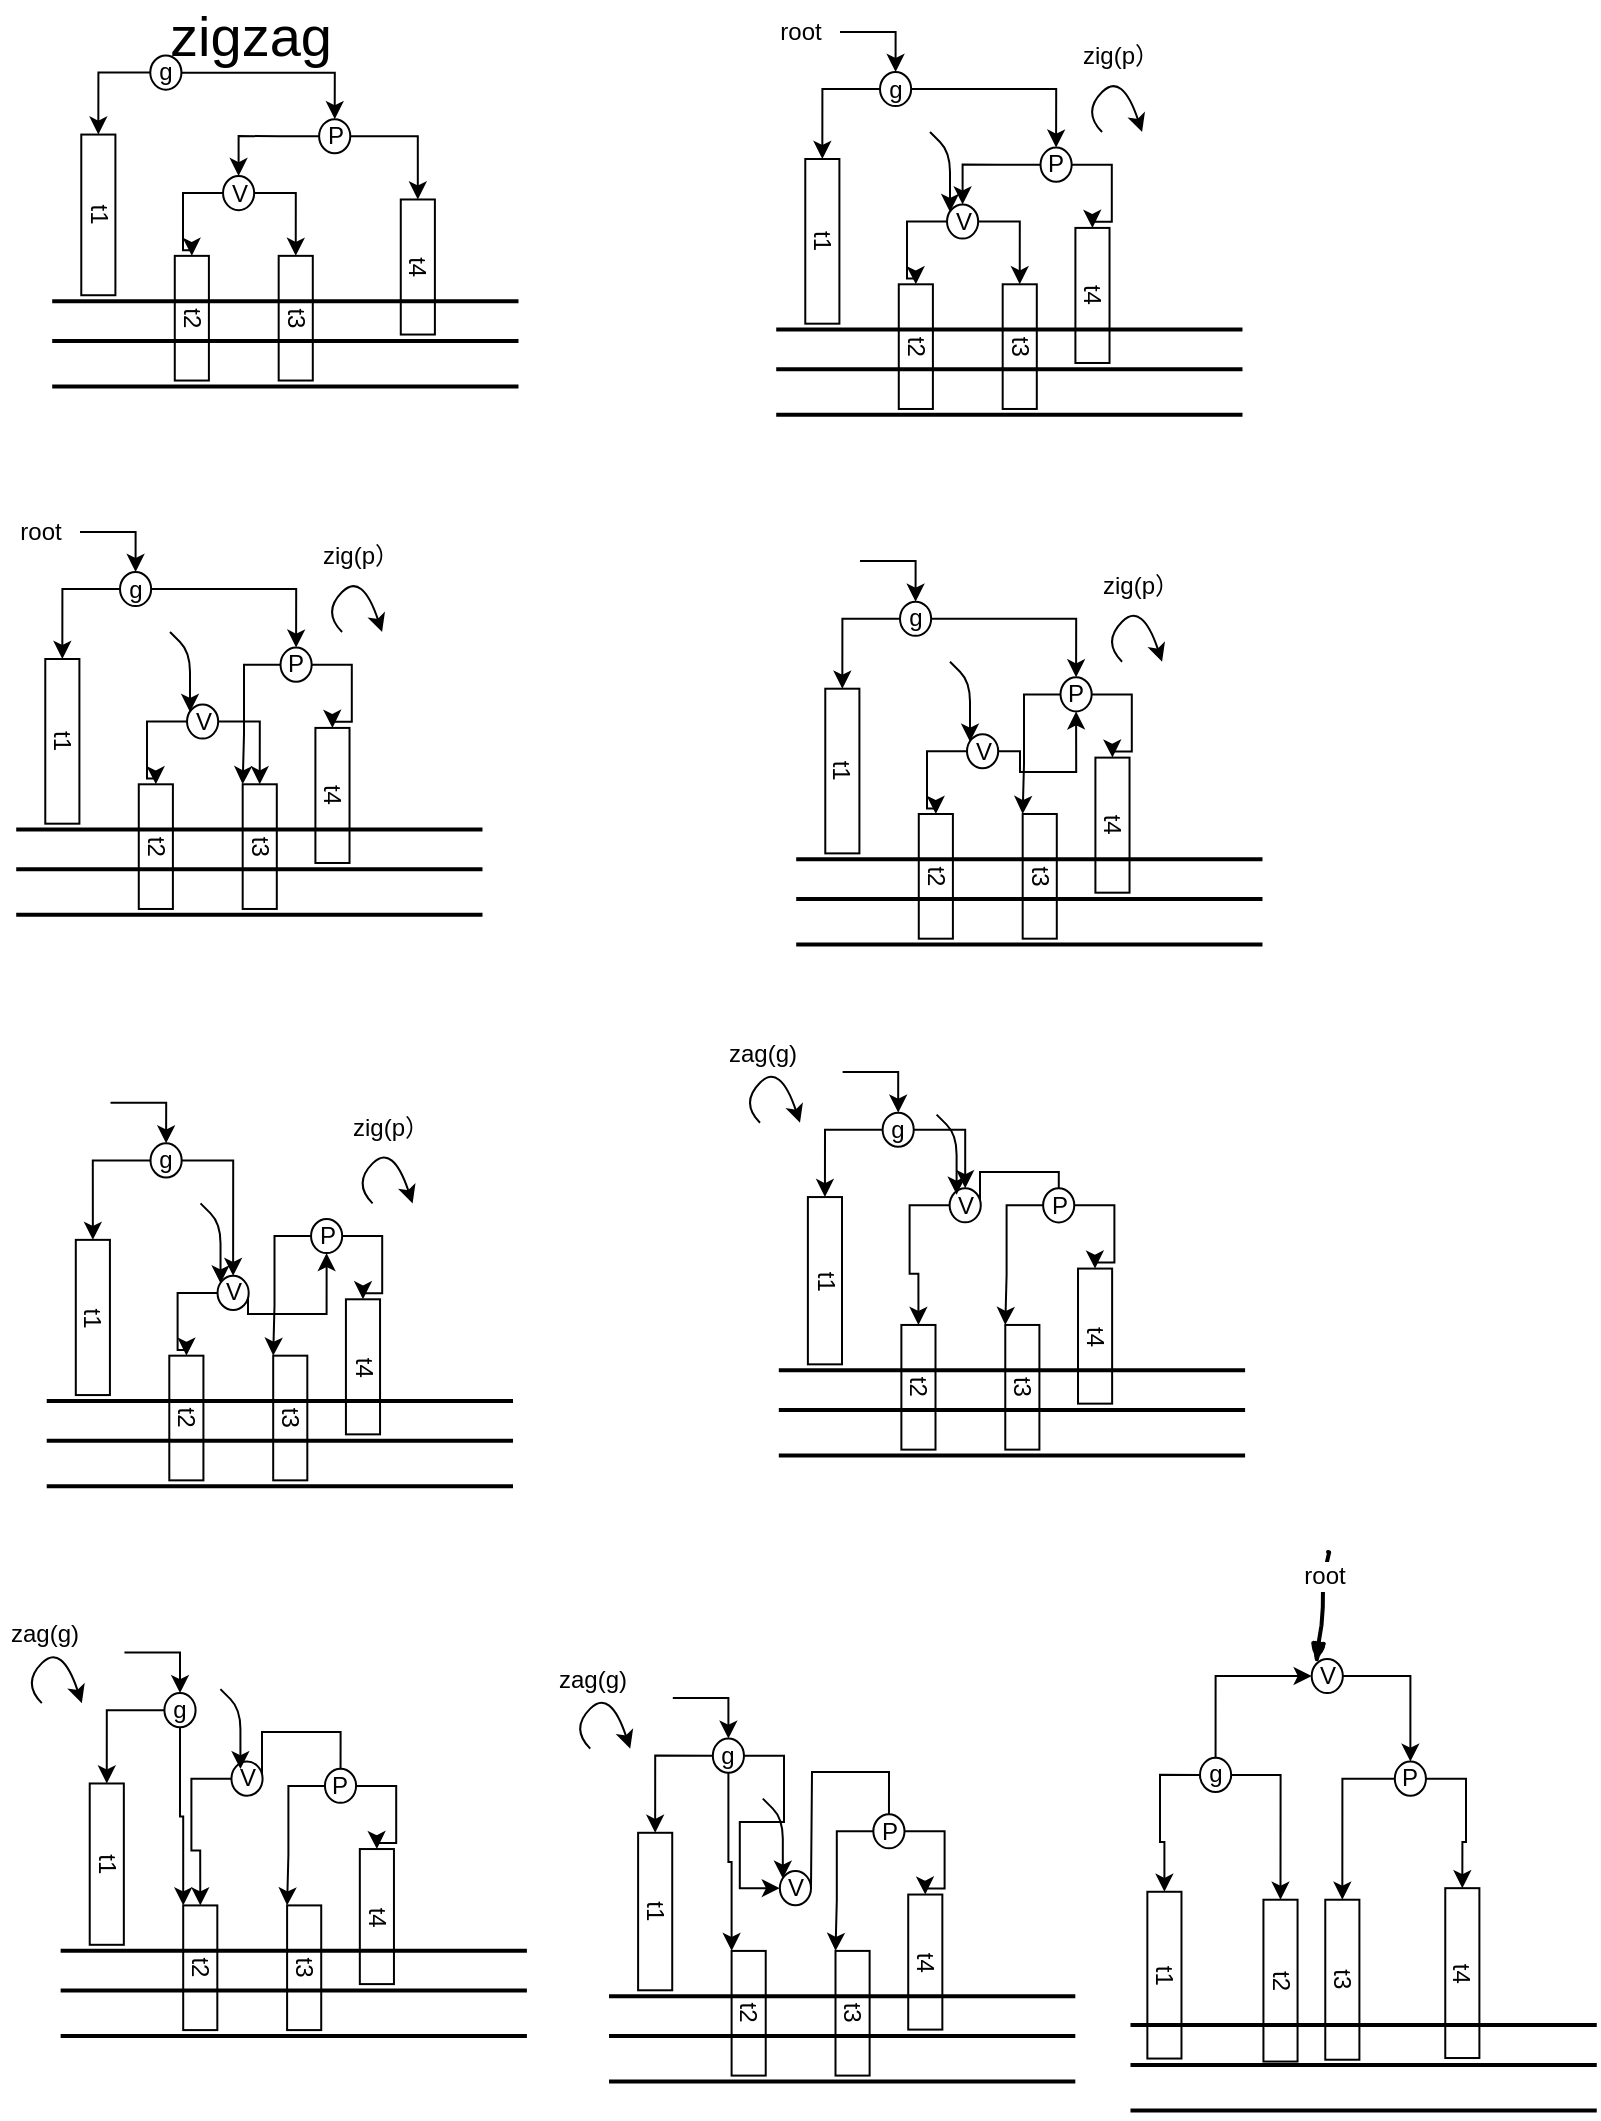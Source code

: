 <mxfile version="12.4.3" type="github" pages="1">
  <diagram id="Gz5zGrPPfyLzlaGfGfF2" name="Page-1">
    <mxGraphModel dx="1232" dy="627" grid="1" gridSize="10" guides="1" tooltips="1" connect="1" arrows="1" fold="1" page="1" pageScale="1" pageWidth="827" pageHeight="1169" math="0" shadow="0">
      <root>
        <mxCell id="0"/>
        <mxCell id="1" parent="0"/>
        <mxCell id="HiVyyephp4bEL64AX44I-20" value="" style="group" vertex="1" connectable="0" parent="1">
          <mxGeometry x="-750" y="23.78" width="200" height="290" as="geometry"/>
        </mxCell>
        <mxCell id="U95zjzr5ysujBftmltsH-1" value="g" style="ellipse;whiteSpace=wrap;html=1;" parent="HiVyyephp4bEL64AX44I-20" vertex="1">
          <mxGeometry x="15.138" y="7.995" width="15.584" height="17.059" as="geometry"/>
        </mxCell>
        <mxCell id="jNA6jABl4a_7EUZg8Hpg-1" value="V" style="ellipse;whiteSpace=wrap;html=1;" parent="HiVyyephp4bEL64AX44I-20" vertex="1">
          <mxGeometry x="51.506" y="68.235" width="15.584" height="17.059" as="geometry"/>
        </mxCell>
        <mxCell id="HiVyyephp4bEL64AX44I-14" style="edgeStyle=orthogonalEdgeStyle;rounded=0;orthogonalLoop=1;jettySize=auto;html=1;entryX=0.5;entryY=0;entryDx=0;entryDy=0;" edge="1" parent="HiVyyephp4bEL64AX44I-20" source="jNA6jABl4a_7EUZg8Hpg-2" target="jNA6jABl4a_7EUZg8Hpg-1">
          <mxGeometry relative="1" as="geometry"/>
        </mxCell>
        <mxCell id="jNA6jABl4a_7EUZg8Hpg-2" value="P" style="ellipse;whiteSpace=wrap;html=1;" parent="HiVyyephp4bEL64AX44I-20" vertex="1">
          <mxGeometry x="99.56" y="39.8" width="15.584" height="17.059" as="geometry"/>
        </mxCell>
        <mxCell id="HiVyyephp4bEL64AX44I-12" style="edgeStyle=orthogonalEdgeStyle;rounded=0;orthogonalLoop=1;jettySize=auto;html=1;entryX=0.5;entryY=0;entryDx=0;entryDy=0;" edge="1" parent="HiVyyephp4bEL64AX44I-20" source="U95zjzr5ysujBftmltsH-1" target="jNA6jABl4a_7EUZg8Hpg-2">
          <mxGeometry relative="1" as="geometry"/>
        </mxCell>
        <mxCell id="HiVyyephp4bEL64AX44I-2" value="t1" style="rounded=0;whiteSpace=wrap;html=1;rotation=90;" vertex="1" parent="HiVyyephp4bEL64AX44I-20">
          <mxGeometry x="-51" y="79.14" width="80.34" height="17.06" as="geometry"/>
        </mxCell>
        <mxCell id="HiVyyephp4bEL64AX44I-11" style="edgeStyle=orthogonalEdgeStyle;rounded=0;orthogonalLoop=1;jettySize=auto;html=1;exitX=0;exitY=0.5;exitDx=0;exitDy=0;entryX=0;entryY=0.5;entryDx=0;entryDy=0;" edge="1" parent="HiVyyephp4bEL64AX44I-20" source="U95zjzr5ysujBftmltsH-1" target="HiVyyephp4bEL64AX44I-2">
          <mxGeometry relative="1" as="geometry"/>
        </mxCell>
        <mxCell id="HiVyyephp4bEL64AX44I-3" value="&lt;span style=&quot;white-space: normal&quot;&gt;t2&lt;/span&gt;" style="rounded=0;whiteSpace=wrap;html=1;rotation=90;" vertex="1" parent="HiVyyephp4bEL64AX44I-20">
          <mxGeometry x="4.753" y="130.784" width="62.338" height="17.059" as="geometry"/>
        </mxCell>
        <mxCell id="HiVyyephp4bEL64AX44I-16" style="edgeStyle=orthogonalEdgeStyle;rounded=0;orthogonalLoop=1;jettySize=auto;html=1;entryX=0;entryY=0.5;entryDx=0;entryDy=0;" edge="1" parent="HiVyyephp4bEL64AX44I-20" source="jNA6jABl4a_7EUZg8Hpg-1" target="HiVyyephp4bEL64AX44I-3">
          <mxGeometry relative="1" as="geometry"/>
        </mxCell>
        <mxCell id="HiVyyephp4bEL64AX44I-4" value="t3" style="rounded=0;whiteSpace=wrap;html=1;rotation=90;" vertex="1" parent="HiVyyephp4bEL64AX44I-20">
          <mxGeometry x="56.701" y="130.784" width="62.338" height="17.059" as="geometry"/>
        </mxCell>
        <mxCell id="HiVyyephp4bEL64AX44I-15" style="edgeStyle=orthogonalEdgeStyle;rounded=0;orthogonalLoop=1;jettySize=auto;html=1;entryX=0;entryY=0.5;entryDx=0;entryDy=0;" edge="1" parent="HiVyyephp4bEL64AX44I-20" source="jNA6jABl4a_7EUZg8Hpg-1" target="HiVyyephp4bEL64AX44I-4">
          <mxGeometry relative="1" as="geometry"/>
        </mxCell>
        <mxCell id="HiVyyephp4bEL64AX44I-5" value="t4" style="rounded=0;whiteSpace=wrap;html=1;rotation=90;" vertex="1" parent="HiVyyephp4bEL64AX44I-20">
          <mxGeometry x="115.148" y="105.196" width="67.532" height="17.059" as="geometry"/>
        </mxCell>
        <mxCell id="HiVyyephp4bEL64AX44I-13" style="edgeStyle=orthogonalEdgeStyle;rounded=0;orthogonalLoop=1;jettySize=auto;html=1;entryX=0;entryY=0.5;entryDx=0;entryDy=0;" edge="1" parent="HiVyyephp4bEL64AX44I-20" source="jNA6jABl4a_7EUZg8Hpg-2" target="HiVyyephp4bEL64AX44I-5">
          <mxGeometry relative="1" as="geometry"/>
        </mxCell>
        <mxCell id="HiVyyephp4bEL64AX44I-8" value="" style="line;strokeWidth=2;direction=south;html=1;rotation=90;" vertex="1" parent="HiVyyephp4bEL64AX44I-20">
          <mxGeometry x="80.078" y="14.216" width="5.195" height="233.137" as="geometry"/>
        </mxCell>
        <mxCell id="HiVyyephp4bEL64AX44I-9" value="" style="line;strokeWidth=2;direction=south;html=1;rotation=90;" vertex="1" parent="HiVyyephp4bEL64AX44I-20">
          <mxGeometry x="80.078" y="34.118" width="5.195" height="233.137" as="geometry"/>
        </mxCell>
        <mxCell id="HiVyyephp4bEL64AX44I-10" value="" style="line;strokeWidth=2;direction=south;html=1;rotation=90;" vertex="1" parent="HiVyyephp4bEL64AX44I-20">
          <mxGeometry x="80.078" y="56.863" width="5.195" height="233.137" as="geometry"/>
        </mxCell>
        <mxCell id="HiVyyephp4bEL64AX44I-19" value="&lt;font style=&quot;font-size: 28px&quot;&gt;zigzag&lt;/font&gt;" style="text;html=1;align=center;verticalAlign=middle;resizable=0;points=[];;autosize=1;" vertex="1" parent="HiVyyephp4bEL64AX44I-20">
          <mxGeometry x="15.143" y="-12" width="100" height="20" as="geometry"/>
        </mxCell>
        <mxCell id="HiVyyephp4bEL64AX44I-22" value="g" style="ellipse;whiteSpace=wrap;html=1;" vertex="1" parent="1">
          <mxGeometry x="-370.002" y="39.995" width="15.584" height="17.059" as="geometry"/>
        </mxCell>
        <mxCell id="HiVyyephp4bEL64AX44I-23" value="V" style="ellipse;whiteSpace=wrap;html=1;" vertex="1" parent="1">
          <mxGeometry x="-336.494" y="106.235" width="15.584" height="17.059" as="geometry"/>
        </mxCell>
        <mxCell id="HiVyyephp4bEL64AX44I-24" style="edgeStyle=orthogonalEdgeStyle;rounded=0;orthogonalLoop=1;jettySize=auto;html=1;entryX=0.5;entryY=0;entryDx=0;entryDy=0;" edge="1" parent="1" source="HiVyyephp4bEL64AX44I-25" target="HiVyyephp4bEL64AX44I-23">
          <mxGeometry relative="1" as="geometry"/>
        </mxCell>
        <mxCell id="HiVyyephp4bEL64AX44I-25" value="P" style="ellipse;whiteSpace=wrap;html=1;" vertex="1" parent="1">
          <mxGeometry x="-289.74" y="77.8" width="15.584" height="17.059" as="geometry"/>
        </mxCell>
        <mxCell id="HiVyyephp4bEL64AX44I-26" style="edgeStyle=orthogonalEdgeStyle;rounded=0;orthogonalLoop=1;jettySize=auto;html=1;entryX=0.5;entryY=0;entryDx=0;entryDy=0;" edge="1" parent="1" source="HiVyyephp4bEL64AX44I-22" target="HiVyyephp4bEL64AX44I-25">
          <mxGeometry relative="1" as="geometry"/>
        </mxCell>
        <mxCell id="HiVyyephp4bEL64AX44I-27" value="t1" style="rounded=0;whiteSpace=wrap;html=1;rotation=90;" vertex="1" parent="1">
          <mxGeometry x="-440" y="116.14" width="82.34" height="17.06" as="geometry"/>
        </mxCell>
        <mxCell id="HiVyyephp4bEL64AX44I-28" style="edgeStyle=orthogonalEdgeStyle;rounded=0;orthogonalLoop=1;jettySize=auto;html=1;exitX=0;exitY=0.5;exitDx=0;exitDy=0;entryX=0;entryY=0.5;entryDx=0;entryDy=0;" edge="1" parent="1" source="HiVyyephp4bEL64AX44I-22" target="HiVyyephp4bEL64AX44I-27">
          <mxGeometry relative="1" as="geometry"/>
        </mxCell>
        <mxCell id="HiVyyephp4bEL64AX44I-29" value="&lt;span style=&quot;white-space: normal&quot;&gt;t2&lt;/span&gt;" style="rounded=0;whiteSpace=wrap;html=1;rotation=90;" vertex="1" parent="1">
          <mxGeometry x="-383.247" y="168.784" width="62.338" height="17.059" as="geometry"/>
        </mxCell>
        <mxCell id="HiVyyephp4bEL64AX44I-30" style="edgeStyle=orthogonalEdgeStyle;rounded=0;orthogonalLoop=1;jettySize=auto;html=1;entryX=0;entryY=0.5;entryDx=0;entryDy=0;" edge="1" parent="1" source="HiVyyephp4bEL64AX44I-23" target="HiVyyephp4bEL64AX44I-29">
          <mxGeometry relative="1" as="geometry"/>
        </mxCell>
        <mxCell id="HiVyyephp4bEL64AX44I-31" value="t3" style="rounded=0;whiteSpace=wrap;html=1;rotation=90;" vertex="1" parent="1">
          <mxGeometry x="-331.299" y="168.784" width="62.338" height="17.059" as="geometry"/>
        </mxCell>
        <mxCell id="HiVyyephp4bEL64AX44I-32" style="edgeStyle=orthogonalEdgeStyle;rounded=0;orthogonalLoop=1;jettySize=auto;html=1;entryX=0;entryY=0.5;entryDx=0;entryDy=0;" edge="1" parent="1" source="HiVyyephp4bEL64AX44I-23" target="HiVyyephp4bEL64AX44I-31">
          <mxGeometry relative="1" as="geometry"/>
        </mxCell>
        <mxCell id="HiVyyephp4bEL64AX44I-33" value="t4" style="rounded=0;whiteSpace=wrap;html=1;rotation=90;" vertex="1" parent="1">
          <mxGeometry x="-297.532" y="143.196" width="67.532" height="17.059" as="geometry"/>
        </mxCell>
        <mxCell id="HiVyyephp4bEL64AX44I-34" style="edgeStyle=orthogonalEdgeStyle;rounded=0;orthogonalLoop=1;jettySize=auto;html=1;entryX=0;entryY=0.5;entryDx=0;entryDy=0;" edge="1" parent="1" source="HiVyyephp4bEL64AX44I-25" target="HiVyyephp4bEL64AX44I-33">
          <mxGeometry relative="1" as="geometry"/>
        </mxCell>
        <mxCell id="HiVyyephp4bEL64AX44I-35" value="" style="line;strokeWidth=2;direction=south;html=1;rotation=90;" vertex="1" parent="1">
          <mxGeometry x="-307.922" y="52.216" width="5.195" height="233.137" as="geometry"/>
        </mxCell>
        <mxCell id="HiVyyephp4bEL64AX44I-36" value="" style="line;strokeWidth=2;direction=south;html=1;rotation=90;" vertex="1" parent="1">
          <mxGeometry x="-307.922" y="72.118" width="5.195" height="233.137" as="geometry"/>
        </mxCell>
        <mxCell id="HiVyyephp4bEL64AX44I-37" value="" style="line;strokeWidth=2;direction=south;html=1;rotation=90;" vertex="1" parent="1">
          <mxGeometry x="-307.922" y="94.863" width="5.195" height="233.137" as="geometry"/>
        </mxCell>
        <mxCell id="HiVyyephp4bEL64AX44I-41" style="edgeStyle=orthogonalEdgeStyle;rounded=0;orthogonalLoop=1;jettySize=auto;html=1;entryX=0.5;entryY=0;entryDx=0;entryDy=0;" edge="1" parent="1" source="HiVyyephp4bEL64AX44I-40" target="HiVyyephp4bEL64AX44I-22">
          <mxGeometry relative="1" as="geometry"/>
        </mxCell>
        <mxCell id="HiVyyephp4bEL64AX44I-40" value="root&lt;br&gt;" style="text;html=1;align=center;verticalAlign=middle;resizable=0;points=[];;autosize=1;" vertex="1" parent="1">
          <mxGeometry x="-430" y="10" width="40" height="20" as="geometry"/>
        </mxCell>
        <mxCell id="HiVyyephp4bEL64AX44I-48" value="" style="curved=1;endArrow=classic;html=1;" edge="1" parent="1">
          <mxGeometry width="50" height="50" relative="1" as="geometry">
            <mxPoint x="-258.96" y="70" as="sourcePoint"/>
            <mxPoint x="-238.96" y="70" as="targetPoint"/>
            <Array as="points">
              <mxPoint x="-268.96" y="60"/>
              <mxPoint x="-248.96" y="40"/>
            </Array>
          </mxGeometry>
        </mxCell>
        <mxCell id="HiVyyephp4bEL64AX44I-49" value="zig(p）" style="text;html=1;align=center;verticalAlign=middle;resizable=0;points=[];;labelBackgroundColor=#ffffff;" vertex="1" connectable="0" parent="HiVyyephp4bEL64AX44I-48">
          <mxGeometry x="-0.062" y="-6" relative="1" as="geometry">
            <mxPoint x="0.07" y="-17.81" as="offset"/>
          </mxGeometry>
        </mxCell>
        <mxCell id="HiVyyephp4bEL64AX44I-52" value="" style="endArrow=classic;html=1;" edge="1" parent="1">
          <mxGeometry width="50" height="50" relative="1" as="geometry">
            <mxPoint x="-345" y="70" as="sourcePoint"/>
            <mxPoint x="-335" y="110" as="targetPoint"/>
            <Array as="points">
              <mxPoint x="-335" y="80"/>
              <mxPoint x="-335" y="100"/>
            </Array>
          </mxGeometry>
        </mxCell>
        <mxCell id="HiVyyephp4bEL64AX44I-53" value="g" style="ellipse;whiteSpace=wrap;html=1;" vertex="1" parent="1">
          <mxGeometry x="-750.002" y="289.995" width="15.584" height="17.059" as="geometry"/>
        </mxCell>
        <mxCell id="HiVyyephp4bEL64AX44I-54" value="V" style="ellipse;whiteSpace=wrap;html=1;" vertex="1" parent="1">
          <mxGeometry x="-716.494" y="356.235" width="15.584" height="17.059" as="geometry"/>
        </mxCell>
        <mxCell id="HiVyyephp4bEL64AX44I-74" style="edgeStyle=orthogonalEdgeStyle;rounded=0;orthogonalLoop=1;jettySize=auto;html=1;entryX=0;entryY=1;entryDx=0;entryDy=0;" edge="1" parent="1" source="HiVyyephp4bEL64AX44I-56" target="HiVyyephp4bEL64AX44I-62">
          <mxGeometry relative="1" as="geometry">
            <Array as="points">
              <mxPoint x="-688" y="336"/>
              <mxPoint x="-688" y="371"/>
            </Array>
          </mxGeometry>
        </mxCell>
        <mxCell id="HiVyyephp4bEL64AX44I-56" value="P" style="ellipse;whiteSpace=wrap;html=1;" vertex="1" parent="1">
          <mxGeometry x="-669.74" y="327.8" width="15.584" height="17.059" as="geometry"/>
        </mxCell>
        <mxCell id="HiVyyephp4bEL64AX44I-57" style="edgeStyle=orthogonalEdgeStyle;rounded=0;orthogonalLoop=1;jettySize=auto;html=1;entryX=0.5;entryY=0;entryDx=0;entryDy=0;" edge="1" parent="1" source="HiVyyephp4bEL64AX44I-53" target="HiVyyephp4bEL64AX44I-56">
          <mxGeometry relative="1" as="geometry"/>
        </mxCell>
        <mxCell id="HiVyyephp4bEL64AX44I-58" value="t1" style="rounded=0;whiteSpace=wrap;html=1;rotation=90;" vertex="1" parent="1">
          <mxGeometry x="-820" y="366.14" width="82.34" height="17.06" as="geometry"/>
        </mxCell>
        <mxCell id="HiVyyephp4bEL64AX44I-59" style="edgeStyle=orthogonalEdgeStyle;rounded=0;orthogonalLoop=1;jettySize=auto;html=1;exitX=0;exitY=0.5;exitDx=0;exitDy=0;entryX=0;entryY=0.5;entryDx=0;entryDy=0;" edge="1" parent="1" source="HiVyyephp4bEL64AX44I-53" target="HiVyyephp4bEL64AX44I-58">
          <mxGeometry relative="1" as="geometry"/>
        </mxCell>
        <mxCell id="HiVyyephp4bEL64AX44I-60" value="&lt;span style=&quot;white-space: normal&quot;&gt;t2&lt;/span&gt;" style="rounded=0;whiteSpace=wrap;html=1;rotation=90;" vertex="1" parent="1">
          <mxGeometry x="-763.247" y="418.784" width="62.338" height="17.059" as="geometry"/>
        </mxCell>
        <mxCell id="HiVyyephp4bEL64AX44I-61" style="edgeStyle=orthogonalEdgeStyle;rounded=0;orthogonalLoop=1;jettySize=auto;html=1;entryX=0;entryY=0.5;entryDx=0;entryDy=0;" edge="1" parent="1" source="HiVyyephp4bEL64AX44I-54" target="HiVyyephp4bEL64AX44I-60">
          <mxGeometry relative="1" as="geometry"/>
        </mxCell>
        <mxCell id="HiVyyephp4bEL64AX44I-62" value="t3" style="rounded=0;whiteSpace=wrap;html=1;rotation=90;" vertex="1" parent="1">
          <mxGeometry x="-711.299" y="418.784" width="62.338" height="17.059" as="geometry"/>
        </mxCell>
        <mxCell id="HiVyyephp4bEL64AX44I-63" style="edgeStyle=orthogonalEdgeStyle;rounded=0;orthogonalLoop=1;jettySize=auto;html=1;entryX=0;entryY=0.5;entryDx=0;entryDy=0;" edge="1" parent="1" source="HiVyyephp4bEL64AX44I-54" target="HiVyyephp4bEL64AX44I-62">
          <mxGeometry relative="1" as="geometry"/>
        </mxCell>
        <mxCell id="HiVyyephp4bEL64AX44I-64" value="t4" style="rounded=0;whiteSpace=wrap;html=1;rotation=90;" vertex="1" parent="1">
          <mxGeometry x="-677.532" y="393.196" width="67.532" height="17.059" as="geometry"/>
        </mxCell>
        <mxCell id="HiVyyephp4bEL64AX44I-65" style="edgeStyle=orthogonalEdgeStyle;rounded=0;orthogonalLoop=1;jettySize=auto;html=1;entryX=0;entryY=0.5;entryDx=0;entryDy=0;" edge="1" parent="1" source="HiVyyephp4bEL64AX44I-56" target="HiVyyephp4bEL64AX44I-64">
          <mxGeometry relative="1" as="geometry"/>
        </mxCell>
        <mxCell id="HiVyyephp4bEL64AX44I-66" value="" style="line;strokeWidth=2;direction=south;html=1;rotation=90;" vertex="1" parent="1">
          <mxGeometry x="-687.922" y="302.216" width="5.195" height="233.137" as="geometry"/>
        </mxCell>
        <mxCell id="HiVyyephp4bEL64AX44I-67" value="" style="line;strokeWidth=2;direction=south;html=1;rotation=90;" vertex="1" parent="1">
          <mxGeometry x="-687.922" y="322.118" width="5.195" height="233.137" as="geometry"/>
        </mxCell>
        <mxCell id="HiVyyephp4bEL64AX44I-68" value="" style="line;strokeWidth=2;direction=south;html=1;rotation=90;" vertex="1" parent="1">
          <mxGeometry x="-687.922" y="344.863" width="5.195" height="233.137" as="geometry"/>
        </mxCell>
        <mxCell id="HiVyyephp4bEL64AX44I-69" style="edgeStyle=orthogonalEdgeStyle;rounded=0;orthogonalLoop=1;jettySize=auto;html=1;entryX=0.5;entryY=0;entryDx=0;entryDy=0;" edge="1" parent="1" source="HiVyyephp4bEL64AX44I-70" target="HiVyyephp4bEL64AX44I-53">
          <mxGeometry relative="1" as="geometry"/>
        </mxCell>
        <mxCell id="HiVyyephp4bEL64AX44I-70" value="root&lt;br&gt;" style="text;html=1;align=center;verticalAlign=middle;resizable=0;points=[];;autosize=1;" vertex="1" parent="1">
          <mxGeometry x="-810" y="260" width="40" height="20" as="geometry"/>
        </mxCell>
        <mxCell id="HiVyyephp4bEL64AX44I-71" value="" style="curved=1;endArrow=classic;html=1;" edge="1" parent="1">
          <mxGeometry width="50" height="50" relative="1" as="geometry">
            <mxPoint x="-638.96" y="320" as="sourcePoint"/>
            <mxPoint x="-618.96" y="320" as="targetPoint"/>
            <Array as="points">
              <mxPoint x="-648.96" y="310"/>
              <mxPoint x="-628.96" y="290"/>
            </Array>
          </mxGeometry>
        </mxCell>
        <mxCell id="HiVyyephp4bEL64AX44I-72" value="zig(p）" style="text;html=1;align=center;verticalAlign=middle;resizable=0;points=[];;labelBackgroundColor=#ffffff;" vertex="1" connectable="0" parent="HiVyyephp4bEL64AX44I-71">
          <mxGeometry x="-0.062" y="-6" relative="1" as="geometry">
            <mxPoint x="0.07" y="-17.81" as="offset"/>
          </mxGeometry>
        </mxCell>
        <mxCell id="HiVyyephp4bEL64AX44I-73" value="" style="endArrow=classic;html=1;" edge="1" parent="1">
          <mxGeometry width="50" height="50" relative="1" as="geometry">
            <mxPoint x="-725.0" y="320" as="sourcePoint"/>
            <mxPoint x="-715.0" y="360" as="targetPoint"/>
            <Array as="points">
              <mxPoint x="-715" y="330"/>
              <mxPoint x="-715" y="350"/>
            </Array>
          </mxGeometry>
        </mxCell>
        <mxCell id="HiVyyephp4bEL64AX44I-75" value="g" style="ellipse;whiteSpace=wrap;html=1;" vertex="1" parent="1">
          <mxGeometry x="-360.002" y="304.845" width="15.584" height="17.059" as="geometry"/>
        </mxCell>
        <mxCell id="HiVyyephp4bEL64AX44I-95" style="edgeStyle=orthogonalEdgeStyle;rounded=0;orthogonalLoop=1;jettySize=auto;html=1;entryX=0.5;entryY=1;entryDx=0;entryDy=0;" edge="1" parent="1" source="HiVyyephp4bEL64AX44I-76" target="HiVyyephp4bEL64AX44I-78">
          <mxGeometry relative="1" as="geometry">
            <Array as="points">
              <mxPoint x="-300" y="380"/>
              <mxPoint x="-300" y="390"/>
              <mxPoint x="-272" y="390"/>
            </Array>
          </mxGeometry>
        </mxCell>
        <mxCell id="HiVyyephp4bEL64AX44I-76" value="V" style="ellipse;whiteSpace=wrap;html=1;" vertex="1" parent="1">
          <mxGeometry x="-326.494" y="371.085" width="15.584" height="17.059" as="geometry"/>
        </mxCell>
        <mxCell id="HiVyyephp4bEL64AX44I-77" style="edgeStyle=orthogonalEdgeStyle;rounded=0;orthogonalLoop=1;jettySize=auto;html=1;entryX=0;entryY=1;entryDx=0;entryDy=0;" edge="1" parent="1" source="HiVyyephp4bEL64AX44I-78" target="HiVyyephp4bEL64AX44I-84">
          <mxGeometry relative="1" as="geometry">
            <Array as="points">
              <mxPoint x="-298" y="350.85"/>
              <mxPoint x="-298" y="385.85"/>
            </Array>
          </mxGeometry>
        </mxCell>
        <mxCell id="HiVyyephp4bEL64AX44I-78" value="P" style="ellipse;whiteSpace=wrap;html=1;" vertex="1" parent="1">
          <mxGeometry x="-279.74" y="342.65" width="15.584" height="17.059" as="geometry"/>
        </mxCell>
        <mxCell id="HiVyyephp4bEL64AX44I-79" style="edgeStyle=orthogonalEdgeStyle;rounded=0;orthogonalLoop=1;jettySize=auto;html=1;entryX=0.5;entryY=0;entryDx=0;entryDy=0;" edge="1" parent="1" source="HiVyyephp4bEL64AX44I-75" target="HiVyyephp4bEL64AX44I-78">
          <mxGeometry relative="1" as="geometry"/>
        </mxCell>
        <mxCell id="HiVyyephp4bEL64AX44I-80" value="t1" style="rounded=0;whiteSpace=wrap;html=1;rotation=90;" vertex="1" parent="1">
          <mxGeometry x="-430" y="380.99" width="82.34" height="17.06" as="geometry"/>
        </mxCell>
        <mxCell id="HiVyyephp4bEL64AX44I-81" style="edgeStyle=orthogonalEdgeStyle;rounded=0;orthogonalLoop=1;jettySize=auto;html=1;exitX=0;exitY=0.5;exitDx=0;exitDy=0;entryX=0;entryY=0.5;entryDx=0;entryDy=0;" edge="1" parent="1" source="HiVyyephp4bEL64AX44I-75" target="HiVyyephp4bEL64AX44I-80">
          <mxGeometry relative="1" as="geometry"/>
        </mxCell>
        <mxCell id="HiVyyephp4bEL64AX44I-82" value="&lt;span style=&quot;white-space: normal&quot;&gt;t2&lt;/span&gt;" style="rounded=0;whiteSpace=wrap;html=1;rotation=90;" vertex="1" parent="1">
          <mxGeometry x="-373.247" y="433.634" width="62.338" height="17.059" as="geometry"/>
        </mxCell>
        <mxCell id="HiVyyephp4bEL64AX44I-83" style="edgeStyle=orthogonalEdgeStyle;rounded=0;orthogonalLoop=1;jettySize=auto;html=1;entryX=0;entryY=0.5;entryDx=0;entryDy=0;" edge="1" parent="1" source="HiVyyephp4bEL64AX44I-76" target="HiVyyephp4bEL64AX44I-82">
          <mxGeometry relative="1" as="geometry"/>
        </mxCell>
        <mxCell id="HiVyyephp4bEL64AX44I-84" value="t3" style="rounded=0;whiteSpace=wrap;html=1;rotation=90;" vertex="1" parent="1">
          <mxGeometry x="-321.299" y="433.634" width="62.338" height="17.059" as="geometry"/>
        </mxCell>
        <mxCell id="HiVyyephp4bEL64AX44I-86" value="t4" style="rounded=0;whiteSpace=wrap;html=1;rotation=90;" vertex="1" parent="1">
          <mxGeometry x="-287.532" y="408.046" width="67.532" height="17.059" as="geometry"/>
        </mxCell>
        <mxCell id="HiVyyephp4bEL64AX44I-87" style="edgeStyle=orthogonalEdgeStyle;rounded=0;orthogonalLoop=1;jettySize=auto;html=1;entryX=0;entryY=0.5;entryDx=0;entryDy=0;" edge="1" parent="1" source="HiVyyephp4bEL64AX44I-78" target="HiVyyephp4bEL64AX44I-86">
          <mxGeometry relative="1" as="geometry"/>
        </mxCell>
        <mxCell id="HiVyyephp4bEL64AX44I-88" value="" style="line;strokeWidth=2;direction=south;html=1;rotation=90;" vertex="1" parent="1">
          <mxGeometry x="-297.922" y="317.066" width="5.195" height="233.137" as="geometry"/>
        </mxCell>
        <mxCell id="HiVyyephp4bEL64AX44I-89" value="" style="line;strokeWidth=2;direction=south;html=1;rotation=90;" vertex="1" parent="1">
          <mxGeometry x="-297.922" y="336.968" width="5.195" height="233.137" as="geometry"/>
        </mxCell>
        <mxCell id="HiVyyephp4bEL64AX44I-90" value="" style="line;strokeWidth=2;direction=south;html=1;rotation=90;" vertex="1" parent="1">
          <mxGeometry x="-297.922" y="359.713" width="5.195" height="233.137" as="geometry"/>
        </mxCell>
        <mxCell id="HiVyyephp4bEL64AX44I-91" style="edgeStyle=orthogonalEdgeStyle;rounded=0;orthogonalLoop=1;jettySize=auto;html=1;entryX=0.5;entryY=0;entryDx=0;entryDy=0;" edge="1" parent="1" target="HiVyyephp4bEL64AX44I-75">
          <mxGeometry relative="1" as="geometry">
            <mxPoint x="-380" y="284.517" as="sourcePoint"/>
          </mxGeometry>
        </mxCell>
        <mxCell id="HiVyyephp4bEL64AX44I-92" value="" style="curved=1;endArrow=classic;html=1;" edge="1" parent="1">
          <mxGeometry width="50" height="50" relative="1" as="geometry">
            <mxPoint x="-248.96" y="334.85" as="sourcePoint"/>
            <mxPoint x="-228.96" y="334.85" as="targetPoint"/>
            <Array as="points">
              <mxPoint x="-258.96" y="324.85"/>
              <mxPoint x="-238.96" y="304.85"/>
            </Array>
          </mxGeometry>
        </mxCell>
        <mxCell id="HiVyyephp4bEL64AX44I-93" value="zig(p）" style="text;html=1;align=center;verticalAlign=middle;resizable=0;points=[];;labelBackgroundColor=#ffffff;" vertex="1" connectable="0" parent="HiVyyephp4bEL64AX44I-92">
          <mxGeometry x="-0.062" y="-6" relative="1" as="geometry">
            <mxPoint x="0.07" y="-17.81" as="offset"/>
          </mxGeometry>
        </mxCell>
        <mxCell id="HiVyyephp4bEL64AX44I-94" value="" style="endArrow=classic;html=1;" edge="1" parent="1">
          <mxGeometry width="50" height="50" relative="1" as="geometry">
            <mxPoint x="-335.0" y="334.85" as="sourcePoint"/>
            <mxPoint x="-325.0" y="374.85" as="targetPoint"/>
            <Array as="points">
              <mxPoint x="-325" y="344.85"/>
              <mxPoint x="-325" y="364.85"/>
            </Array>
          </mxGeometry>
        </mxCell>
        <mxCell id="HiVyyephp4bEL64AX44I-136" style="edgeStyle=orthogonalEdgeStyle;rounded=0;orthogonalLoop=1;jettySize=auto;html=1;entryX=0.5;entryY=0;entryDx=0;entryDy=0;" edge="1" parent="1" source="HiVyyephp4bEL64AX44I-116" target="HiVyyephp4bEL64AX44I-118">
          <mxGeometry relative="1" as="geometry">
            <mxPoint x="-690" y="640" as="targetPoint"/>
          </mxGeometry>
        </mxCell>
        <mxCell id="HiVyyephp4bEL64AX44I-116" value="g" style="ellipse;whiteSpace=wrap;html=1;" vertex="1" parent="1">
          <mxGeometry x="-734.742" y="575.685" width="15.584" height="17.059" as="geometry"/>
        </mxCell>
        <mxCell id="HiVyyephp4bEL64AX44I-117" style="edgeStyle=orthogonalEdgeStyle;rounded=0;orthogonalLoop=1;jettySize=auto;html=1;entryX=0.5;entryY=1;entryDx=0;entryDy=0;" edge="1" parent="1" source="HiVyyephp4bEL64AX44I-118" target="HiVyyephp4bEL64AX44I-120">
          <mxGeometry relative="1" as="geometry">
            <Array as="points">
              <mxPoint x="-686" y="661"/>
              <mxPoint x="-647" y="661"/>
            </Array>
          </mxGeometry>
        </mxCell>
        <mxCell id="HiVyyephp4bEL64AX44I-118" value="V" style="ellipse;whiteSpace=wrap;html=1;" vertex="1" parent="1">
          <mxGeometry x="-701.234" y="641.925" width="15.584" height="17.059" as="geometry"/>
        </mxCell>
        <mxCell id="HiVyyephp4bEL64AX44I-119" style="edgeStyle=orthogonalEdgeStyle;rounded=0;orthogonalLoop=1;jettySize=auto;html=1;entryX=0;entryY=1;entryDx=0;entryDy=0;" edge="1" parent="1" source="HiVyyephp4bEL64AX44I-120" target="HiVyyephp4bEL64AX44I-126">
          <mxGeometry relative="1" as="geometry">
            <Array as="points">
              <mxPoint x="-672.74" y="621.69"/>
              <mxPoint x="-672.74" y="656.69"/>
            </Array>
          </mxGeometry>
        </mxCell>
        <mxCell id="HiVyyephp4bEL64AX44I-120" value="P" style="ellipse;whiteSpace=wrap;html=1;" vertex="1" parent="1">
          <mxGeometry x="-654.48" y="613.49" width="15.584" height="17.059" as="geometry"/>
        </mxCell>
        <mxCell id="HiVyyephp4bEL64AX44I-122" value="t1" style="rounded=0;whiteSpace=wrap;html=1;rotation=90;" vertex="1" parent="1">
          <mxGeometry x="-802.37" y="654.2" width="77.6" height="17.06" as="geometry"/>
        </mxCell>
        <mxCell id="HiVyyephp4bEL64AX44I-123" style="edgeStyle=orthogonalEdgeStyle;rounded=0;orthogonalLoop=1;jettySize=auto;html=1;exitX=0;exitY=0.5;exitDx=0;exitDy=0;entryX=0;entryY=0.5;entryDx=0;entryDy=0;" edge="1" parent="1" source="HiVyyephp4bEL64AX44I-116" target="HiVyyephp4bEL64AX44I-122">
          <mxGeometry relative="1" as="geometry"/>
        </mxCell>
        <mxCell id="HiVyyephp4bEL64AX44I-124" value="&lt;span style=&quot;white-space: normal&quot;&gt;t2&lt;/span&gt;" style="rounded=0;whiteSpace=wrap;html=1;rotation=90;" vertex="1" parent="1">
          <mxGeometry x="-747.987" y="704.474" width="62.338" height="17.059" as="geometry"/>
        </mxCell>
        <mxCell id="HiVyyephp4bEL64AX44I-125" style="edgeStyle=orthogonalEdgeStyle;rounded=0;orthogonalLoop=1;jettySize=auto;html=1;entryX=0;entryY=0.5;entryDx=0;entryDy=0;" edge="1" parent="1" source="HiVyyephp4bEL64AX44I-118" target="HiVyyephp4bEL64AX44I-124">
          <mxGeometry relative="1" as="geometry"/>
        </mxCell>
        <mxCell id="HiVyyephp4bEL64AX44I-126" value="t3" style="rounded=0;whiteSpace=wrap;html=1;rotation=90;" vertex="1" parent="1">
          <mxGeometry x="-696.039" y="704.474" width="62.338" height="17.059" as="geometry"/>
        </mxCell>
        <mxCell id="HiVyyephp4bEL64AX44I-127" value="t4" style="rounded=0;whiteSpace=wrap;html=1;rotation=90;" vertex="1" parent="1">
          <mxGeometry x="-662.272" y="678.886" width="67.532" height="17.059" as="geometry"/>
        </mxCell>
        <mxCell id="HiVyyephp4bEL64AX44I-128" style="edgeStyle=orthogonalEdgeStyle;rounded=0;orthogonalLoop=1;jettySize=auto;html=1;entryX=0;entryY=0.5;entryDx=0;entryDy=0;" edge="1" parent="1" source="HiVyyephp4bEL64AX44I-120" target="HiVyyephp4bEL64AX44I-127">
          <mxGeometry relative="1" as="geometry"/>
        </mxCell>
        <mxCell id="HiVyyephp4bEL64AX44I-129" value="" style="line;strokeWidth=2;direction=south;html=1;rotation=90;" vertex="1" parent="1">
          <mxGeometry x="-672.662" y="587.906" width="5.195" height="233.137" as="geometry"/>
        </mxCell>
        <mxCell id="HiVyyephp4bEL64AX44I-130" value="" style="line;strokeWidth=2;direction=south;html=1;rotation=90;" vertex="1" parent="1">
          <mxGeometry x="-672.662" y="607.808" width="5.195" height="233.137" as="geometry"/>
        </mxCell>
        <mxCell id="HiVyyephp4bEL64AX44I-131" value="" style="line;strokeWidth=2;direction=south;html=1;rotation=90;" vertex="1" parent="1">
          <mxGeometry x="-672.662" y="630.553" width="5.195" height="233.137" as="geometry"/>
        </mxCell>
        <mxCell id="HiVyyephp4bEL64AX44I-132" style="edgeStyle=orthogonalEdgeStyle;rounded=0;orthogonalLoop=1;jettySize=auto;html=1;entryX=0.5;entryY=0;entryDx=0;entryDy=0;" edge="1" parent="1" target="HiVyyephp4bEL64AX44I-116">
          <mxGeometry relative="1" as="geometry">
            <mxPoint x="-754.74" y="555.357" as="sourcePoint"/>
          </mxGeometry>
        </mxCell>
        <mxCell id="HiVyyephp4bEL64AX44I-133" value="" style="curved=1;endArrow=classic;html=1;" edge="1" parent="1">
          <mxGeometry width="50" height="50" relative="1" as="geometry">
            <mxPoint x="-623.7" y="605.69" as="sourcePoint"/>
            <mxPoint x="-603.7" y="605.69" as="targetPoint"/>
            <Array as="points">
              <mxPoint x="-633.7" y="595.69"/>
              <mxPoint x="-613.7" y="575.69"/>
            </Array>
          </mxGeometry>
        </mxCell>
        <mxCell id="HiVyyephp4bEL64AX44I-134" value="zig(p）" style="text;html=1;align=center;verticalAlign=middle;resizable=0;points=[];;labelBackgroundColor=#ffffff;" vertex="1" connectable="0" parent="HiVyyephp4bEL64AX44I-133">
          <mxGeometry x="-0.062" y="-6" relative="1" as="geometry">
            <mxPoint x="0.07" y="-17.81" as="offset"/>
          </mxGeometry>
        </mxCell>
        <mxCell id="HiVyyephp4bEL64AX44I-135" value="" style="endArrow=classic;html=1;" edge="1" parent="1">
          <mxGeometry width="50" height="50" relative="1" as="geometry">
            <mxPoint x="-709.74" y="605.69" as="sourcePoint"/>
            <mxPoint x="-699.74" y="645.69" as="targetPoint"/>
            <Array as="points">
              <mxPoint x="-699.74" y="615.69"/>
              <mxPoint x="-699.74" y="635.69"/>
            </Array>
          </mxGeometry>
        </mxCell>
        <mxCell id="HiVyyephp4bEL64AX44I-137" style="edgeStyle=orthogonalEdgeStyle;rounded=0;orthogonalLoop=1;jettySize=auto;html=1;entryX=0.5;entryY=0;entryDx=0;entryDy=0;" edge="1" parent="1" source="HiVyyephp4bEL64AX44I-138" target="HiVyyephp4bEL64AX44I-140">
          <mxGeometry relative="1" as="geometry">
            <mxPoint x="-323.96" y="624.64" as="targetPoint"/>
          </mxGeometry>
        </mxCell>
        <mxCell id="HiVyyephp4bEL64AX44I-138" value="g" style="ellipse;whiteSpace=wrap;html=1;" vertex="1" parent="1">
          <mxGeometry x="-368.702" y="560.325" width="15.584" height="17.059" as="geometry"/>
        </mxCell>
        <mxCell id="HiVyyephp4bEL64AX44I-139" style="edgeStyle=orthogonalEdgeStyle;rounded=0;orthogonalLoop=1;jettySize=auto;html=1;entryX=0.5;entryY=1;entryDx=0;entryDy=0;" edge="1" parent="1" source="HiVyyephp4bEL64AX44I-140" target="HiVyyephp4bEL64AX44I-142">
          <mxGeometry relative="1" as="geometry">
            <Array as="points">
              <mxPoint x="-320" y="590"/>
              <mxPoint x="-280" y="590"/>
            </Array>
          </mxGeometry>
        </mxCell>
        <mxCell id="HiVyyephp4bEL64AX44I-140" value="V" style="ellipse;whiteSpace=wrap;html=1;" vertex="1" parent="1">
          <mxGeometry x="-335.194" y="598.125" width="15.584" height="17.059" as="geometry"/>
        </mxCell>
        <mxCell id="HiVyyephp4bEL64AX44I-141" style="edgeStyle=orthogonalEdgeStyle;rounded=0;orthogonalLoop=1;jettySize=auto;html=1;entryX=0;entryY=1;entryDx=0;entryDy=0;" edge="1" parent="1" source="HiVyyephp4bEL64AX44I-142" target="HiVyyephp4bEL64AX44I-147">
          <mxGeometry relative="1" as="geometry">
            <Array as="points">
              <mxPoint x="-306.7" y="606.33"/>
              <mxPoint x="-306.7" y="641.33"/>
            </Array>
          </mxGeometry>
        </mxCell>
        <mxCell id="HiVyyephp4bEL64AX44I-142" value="P" style="ellipse;whiteSpace=wrap;html=1;" vertex="1" parent="1">
          <mxGeometry x="-288.44" y="598.13" width="15.584" height="17.059" as="geometry"/>
        </mxCell>
        <mxCell id="HiVyyephp4bEL64AX44I-143" value="t1" style="rounded=0;whiteSpace=wrap;html=1;rotation=90;" vertex="1" parent="1">
          <mxGeometry x="-439.35" y="635.82" width="83.64" height="17.06" as="geometry"/>
        </mxCell>
        <mxCell id="HiVyyephp4bEL64AX44I-144" style="edgeStyle=orthogonalEdgeStyle;rounded=0;orthogonalLoop=1;jettySize=auto;html=1;exitX=0;exitY=0.5;exitDx=0;exitDy=0;entryX=0;entryY=0.5;entryDx=0;entryDy=0;" edge="1" parent="1" source="HiVyyephp4bEL64AX44I-138" target="HiVyyephp4bEL64AX44I-143">
          <mxGeometry relative="1" as="geometry"/>
        </mxCell>
        <mxCell id="HiVyyephp4bEL64AX44I-145" value="&lt;span style=&quot;white-space: normal&quot;&gt;t2&lt;/span&gt;" style="rounded=0;whiteSpace=wrap;html=1;rotation=90;" vertex="1" parent="1">
          <mxGeometry x="-381.947" y="689.114" width="62.338" height="17.059" as="geometry"/>
        </mxCell>
        <mxCell id="HiVyyephp4bEL64AX44I-146" style="edgeStyle=orthogonalEdgeStyle;rounded=0;orthogonalLoop=1;jettySize=auto;html=1;entryX=0;entryY=0.5;entryDx=0;entryDy=0;" edge="1" parent="1" source="HiVyyephp4bEL64AX44I-140" target="HiVyyephp4bEL64AX44I-145">
          <mxGeometry relative="1" as="geometry"/>
        </mxCell>
        <mxCell id="HiVyyephp4bEL64AX44I-147" value="t3" style="rounded=0;whiteSpace=wrap;html=1;rotation=90;" vertex="1" parent="1">
          <mxGeometry x="-329.999" y="689.114" width="62.338" height="17.059" as="geometry"/>
        </mxCell>
        <mxCell id="HiVyyephp4bEL64AX44I-148" value="t4" style="rounded=0;whiteSpace=wrap;html=1;rotation=90;" vertex="1" parent="1">
          <mxGeometry x="-296.232" y="663.526" width="67.532" height="17.059" as="geometry"/>
        </mxCell>
        <mxCell id="HiVyyephp4bEL64AX44I-149" style="edgeStyle=orthogonalEdgeStyle;rounded=0;orthogonalLoop=1;jettySize=auto;html=1;entryX=0;entryY=0.5;entryDx=0;entryDy=0;" edge="1" parent="1" source="HiVyyephp4bEL64AX44I-142" target="HiVyyephp4bEL64AX44I-148">
          <mxGeometry relative="1" as="geometry"/>
        </mxCell>
        <mxCell id="HiVyyephp4bEL64AX44I-150" value="" style="line;strokeWidth=2;direction=south;html=1;rotation=90;" vertex="1" parent="1">
          <mxGeometry x="-306.622" y="572.546" width="5.195" height="233.137" as="geometry"/>
        </mxCell>
        <mxCell id="HiVyyephp4bEL64AX44I-151" value="" style="line;strokeWidth=2;direction=south;html=1;rotation=90;" vertex="1" parent="1">
          <mxGeometry x="-306.622" y="592.448" width="5.195" height="233.137" as="geometry"/>
        </mxCell>
        <mxCell id="HiVyyephp4bEL64AX44I-152" value="" style="line;strokeWidth=2;direction=south;html=1;rotation=90;" vertex="1" parent="1">
          <mxGeometry x="-306.622" y="615.193" width="5.195" height="233.137" as="geometry"/>
        </mxCell>
        <mxCell id="HiVyyephp4bEL64AX44I-153" style="edgeStyle=orthogonalEdgeStyle;rounded=0;orthogonalLoop=1;jettySize=auto;html=1;entryX=0.5;entryY=0;entryDx=0;entryDy=0;" edge="1" parent="1" target="HiVyyephp4bEL64AX44I-138">
          <mxGeometry relative="1" as="geometry">
            <mxPoint x="-388.7" y="539.997" as="sourcePoint"/>
          </mxGeometry>
        </mxCell>
        <mxCell id="HiVyyephp4bEL64AX44I-154" value="" style="curved=1;endArrow=classic;html=1;" edge="1" parent="1">
          <mxGeometry width="50" height="50" relative="1" as="geometry">
            <mxPoint x="-430" y="565.35" as="sourcePoint"/>
            <mxPoint x="-410" y="565.35" as="targetPoint"/>
            <Array as="points">
              <mxPoint x="-440" y="555.35"/>
              <mxPoint x="-420.0" y="535.35"/>
            </Array>
          </mxGeometry>
        </mxCell>
        <mxCell id="HiVyyephp4bEL64AX44I-155" value="zag(g)" style="text;html=1;align=center;verticalAlign=middle;resizable=0;points=[];;labelBackgroundColor=#ffffff;" vertex="1" connectable="0" parent="HiVyyephp4bEL64AX44I-154">
          <mxGeometry x="-0.062" y="-6" relative="1" as="geometry">
            <mxPoint x="-7.9" y="-14.64" as="offset"/>
          </mxGeometry>
        </mxCell>
        <mxCell id="HiVyyephp4bEL64AX44I-156" value="" style="endArrow=classic;html=1;" edge="1" parent="1">
          <mxGeometry width="50" height="50" relative="1" as="geometry">
            <mxPoint x="-341.7" y="561.33" as="sourcePoint"/>
            <mxPoint x="-331.7" y="601.33" as="targetPoint"/>
            <Array as="points">
              <mxPoint x="-331.7" y="571.33"/>
              <mxPoint x="-331.7" y="591.33"/>
            </Array>
          </mxGeometry>
        </mxCell>
        <mxCell id="HiVyyephp4bEL64AX44I-197" style="edgeStyle=orthogonalEdgeStyle;rounded=0;orthogonalLoop=1;jettySize=auto;html=1;entryX=0;entryY=1;entryDx=0;entryDy=0;" edge="1" parent="1" source="HiVyyephp4bEL64AX44I-178" target="HiVyyephp4bEL64AX44I-185">
          <mxGeometry relative="1" as="geometry"/>
        </mxCell>
        <mxCell id="HiVyyephp4bEL64AX44I-178" value="g" style="ellipse;whiteSpace=wrap;html=1;" vertex="1" parent="1">
          <mxGeometry x="-727.792" y="850.555" width="15.584" height="17.059" as="geometry"/>
        </mxCell>
        <mxCell id="HiVyyephp4bEL64AX44I-179" style="edgeStyle=orthogonalEdgeStyle;rounded=0;orthogonalLoop=1;jettySize=auto;html=1;entryX=0.5;entryY=1;entryDx=0;entryDy=0;" edge="1" parent="1" source="HiVyyephp4bEL64AX44I-180" target="HiVyyephp4bEL64AX44I-182">
          <mxGeometry relative="1" as="geometry">
            <Array as="points">
              <mxPoint x="-679" y="870"/>
              <mxPoint x="-639" y="870"/>
            </Array>
          </mxGeometry>
        </mxCell>
        <mxCell id="HiVyyephp4bEL64AX44I-180" value="V" style="ellipse;whiteSpace=wrap;html=1;" vertex="1" parent="1">
          <mxGeometry x="-694.284" y="884.795" width="15.584" height="17.059" as="geometry"/>
        </mxCell>
        <mxCell id="HiVyyephp4bEL64AX44I-181" style="edgeStyle=orthogonalEdgeStyle;rounded=0;orthogonalLoop=1;jettySize=auto;html=1;entryX=0;entryY=1;entryDx=0;entryDy=0;" edge="1" parent="1" source="HiVyyephp4bEL64AX44I-182" target="HiVyyephp4bEL64AX44I-187">
          <mxGeometry relative="1" as="geometry">
            <Array as="points">
              <mxPoint x="-665.79" y="896.56"/>
              <mxPoint x="-665.79" y="931.56"/>
            </Array>
          </mxGeometry>
        </mxCell>
        <mxCell id="HiVyyephp4bEL64AX44I-182" value="P" style="ellipse;whiteSpace=wrap;html=1;" vertex="1" parent="1">
          <mxGeometry x="-647.53" y="888.36" width="15.584" height="17.059" as="geometry"/>
        </mxCell>
        <mxCell id="HiVyyephp4bEL64AX44I-183" value="t1" style="rounded=0;whiteSpace=wrap;html=1;rotation=90;" vertex="1" parent="1">
          <mxGeometry x="-796.94" y="927.54" width="80.66" height="17.06" as="geometry"/>
        </mxCell>
        <mxCell id="HiVyyephp4bEL64AX44I-184" style="edgeStyle=orthogonalEdgeStyle;rounded=0;orthogonalLoop=1;jettySize=auto;html=1;exitX=0;exitY=0.5;exitDx=0;exitDy=0;entryX=0;entryY=0.5;entryDx=0;entryDy=0;" edge="1" parent="1" source="HiVyyephp4bEL64AX44I-178" target="HiVyyephp4bEL64AX44I-183">
          <mxGeometry relative="1" as="geometry"/>
        </mxCell>
        <mxCell id="HiVyyephp4bEL64AX44I-185" value="&lt;span style=&quot;white-space: normal&quot;&gt;t2&lt;/span&gt;" style="rounded=0;whiteSpace=wrap;html=1;rotation=90;" vertex="1" parent="1">
          <mxGeometry x="-741.037" y="979.344" width="62.338" height="17.059" as="geometry"/>
        </mxCell>
        <mxCell id="HiVyyephp4bEL64AX44I-186" style="edgeStyle=orthogonalEdgeStyle;rounded=0;orthogonalLoop=1;jettySize=auto;html=1;entryX=0;entryY=0.5;entryDx=0;entryDy=0;" edge="1" parent="1" source="HiVyyephp4bEL64AX44I-180" target="HiVyyephp4bEL64AX44I-185">
          <mxGeometry relative="1" as="geometry"/>
        </mxCell>
        <mxCell id="HiVyyephp4bEL64AX44I-187" value="t3" style="rounded=0;whiteSpace=wrap;html=1;rotation=90;" vertex="1" parent="1">
          <mxGeometry x="-689.089" y="979.344" width="62.338" height="17.059" as="geometry"/>
        </mxCell>
        <mxCell id="HiVyyephp4bEL64AX44I-188" value="t4" style="rounded=0;whiteSpace=wrap;html=1;rotation=90;" vertex="1" parent="1">
          <mxGeometry x="-655.322" y="953.756" width="67.532" height="17.059" as="geometry"/>
        </mxCell>
        <mxCell id="HiVyyephp4bEL64AX44I-189" style="edgeStyle=orthogonalEdgeStyle;rounded=0;orthogonalLoop=1;jettySize=auto;html=1;entryX=0;entryY=0.5;entryDx=0;entryDy=0;" edge="1" parent="1" source="HiVyyephp4bEL64AX44I-182" target="HiVyyephp4bEL64AX44I-188">
          <mxGeometry relative="1" as="geometry"/>
        </mxCell>
        <mxCell id="HiVyyephp4bEL64AX44I-190" value="" style="line;strokeWidth=2;direction=south;html=1;rotation=90;" vertex="1" parent="1">
          <mxGeometry x="-665.712" y="862.776" width="5.195" height="233.137" as="geometry"/>
        </mxCell>
        <mxCell id="HiVyyephp4bEL64AX44I-191" value="" style="line;strokeWidth=2;direction=south;html=1;rotation=90;" vertex="1" parent="1">
          <mxGeometry x="-665.712" y="882.678" width="5.195" height="233.137" as="geometry"/>
        </mxCell>
        <mxCell id="HiVyyephp4bEL64AX44I-192" value="" style="line;strokeWidth=2;direction=south;html=1;rotation=90;" vertex="1" parent="1">
          <mxGeometry x="-665.712" y="905.423" width="5.195" height="233.137" as="geometry"/>
        </mxCell>
        <mxCell id="HiVyyephp4bEL64AX44I-193" style="edgeStyle=orthogonalEdgeStyle;rounded=0;orthogonalLoop=1;jettySize=auto;html=1;entryX=0.5;entryY=0;entryDx=0;entryDy=0;" edge="1" parent="1" target="HiVyyephp4bEL64AX44I-178">
          <mxGeometry relative="1" as="geometry">
            <mxPoint x="-747.79" y="830.227" as="sourcePoint"/>
          </mxGeometry>
        </mxCell>
        <mxCell id="HiVyyephp4bEL64AX44I-194" value="" style="curved=1;endArrow=classic;html=1;" edge="1" parent="1">
          <mxGeometry width="50" height="50" relative="1" as="geometry">
            <mxPoint x="-789.09" y="855.58" as="sourcePoint"/>
            <mxPoint x="-769.09" y="855.58" as="targetPoint"/>
            <Array as="points">
              <mxPoint x="-799.09" y="845.58"/>
              <mxPoint x="-779.09" y="825.58"/>
            </Array>
          </mxGeometry>
        </mxCell>
        <mxCell id="HiVyyephp4bEL64AX44I-195" value="zag(g)" style="text;html=1;align=center;verticalAlign=middle;resizable=0;points=[];;labelBackgroundColor=#ffffff;" vertex="1" connectable="0" parent="HiVyyephp4bEL64AX44I-194">
          <mxGeometry x="-0.062" y="-6" relative="1" as="geometry">
            <mxPoint x="-7.9" y="-14.64" as="offset"/>
          </mxGeometry>
        </mxCell>
        <mxCell id="HiVyyephp4bEL64AX44I-196" value="" style="endArrow=classic;html=1;" edge="1" parent="1">
          <mxGeometry width="50" height="50" relative="1" as="geometry">
            <mxPoint x="-699.79" y="848.56" as="sourcePoint"/>
            <mxPoint x="-689.79" y="888.56" as="targetPoint"/>
            <Array as="points">
              <mxPoint x="-689.79" y="858.56"/>
              <mxPoint x="-689.79" y="878.56"/>
            </Array>
          </mxGeometry>
        </mxCell>
        <mxCell id="HiVyyephp4bEL64AX44I-198" style="edgeStyle=orthogonalEdgeStyle;rounded=0;orthogonalLoop=1;jettySize=auto;html=1;entryX=0;entryY=1;entryDx=0;entryDy=0;" edge="1" parent="1" source="HiVyyephp4bEL64AX44I-199" target="HiVyyephp4bEL64AX44I-206">
          <mxGeometry relative="1" as="geometry"/>
        </mxCell>
        <mxCell id="HiVyyephp4bEL64AX44I-218" style="edgeStyle=orthogonalEdgeStyle;rounded=0;orthogonalLoop=1;jettySize=auto;html=1;entryX=0;entryY=0.5;entryDx=0;entryDy=0;" edge="1" parent="1" source="HiVyyephp4bEL64AX44I-199" target="HiVyyephp4bEL64AX44I-201">
          <mxGeometry relative="1" as="geometry"/>
        </mxCell>
        <mxCell id="HiVyyephp4bEL64AX44I-199" value="g" style="ellipse;whiteSpace=wrap;html=1;" vertex="1" parent="1">
          <mxGeometry x="-453.592" y="873.305" width="15.584" height="17.059" as="geometry"/>
        </mxCell>
        <mxCell id="HiVyyephp4bEL64AX44I-200" style="edgeStyle=orthogonalEdgeStyle;rounded=0;orthogonalLoop=1;jettySize=auto;html=1;entryX=0.5;entryY=1;entryDx=0;entryDy=0;" edge="1" parent="1" source="HiVyyephp4bEL64AX44I-201" target="HiVyyephp4bEL64AX44I-203">
          <mxGeometry relative="1" as="geometry">
            <Array as="points">
              <mxPoint x="-404" y="948"/>
              <mxPoint x="-404" y="890"/>
              <mxPoint x="-365" y="890"/>
            </Array>
          </mxGeometry>
        </mxCell>
        <mxCell id="HiVyyephp4bEL64AX44I-201" value="V" style="ellipse;whiteSpace=wrap;html=1;" vertex="1" parent="1">
          <mxGeometry x="-420.084" y="939.545" width="15.584" height="17.059" as="geometry"/>
        </mxCell>
        <mxCell id="HiVyyephp4bEL64AX44I-202" style="edgeStyle=orthogonalEdgeStyle;rounded=0;orthogonalLoop=1;jettySize=auto;html=1;entryX=0;entryY=1;entryDx=0;entryDy=0;" edge="1" parent="1" source="HiVyyephp4bEL64AX44I-203" target="HiVyyephp4bEL64AX44I-208">
          <mxGeometry relative="1" as="geometry">
            <Array as="points">
              <mxPoint x="-391.59" y="919.31"/>
              <mxPoint x="-391.59" y="954.31"/>
            </Array>
          </mxGeometry>
        </mxCell>
        <mxCell id="HiVyyephp4bEL64AX44I-203" value="P" style="ellipse;whiteSpace=wrap;html=1;" vertex="1" parent="1">
          <mxGeometry x="-373.33" y="911.11" width="15.584" height="17.059" as="geometry"/>
        </mxCell>
        <mxCell id="HiVyyephp4bEL64AX44I-204" value="t1" style="rounded=0;whiteSpace=wrap;html=1;rotation=90;" vertex="1" parent="1">
          <mxGeometry x="-521.79" y="951.24" width="78.75" height="17.06" as="geometry"/>
        </mxCell>
        <mxCell id="HiVyyephp4bEL64AX44I-205" style="edgeStyle=orthogonalEdgeStyle;rounded=0;orthogonalLoop=1;jettySize=auto;html=1;exitX=0;exitY=0.5;exitDx=0;exitDy=0;entryX=0;entryY=0.5;entryDx=0;entryDy=0;" edge="1" parent="1" source="HiVyyephp4bEL64AX44I-199" target="HiVyyephp4bEL64AX44I-204">
          <mxGeometry relative="1" as="geometry"/>
        </mxCell>
        <mxCell id="HiVyyephp4bEL64AX44I-206" value="&lt;span style=&quot;white-space: normal&quot;&gt;t2&lt;/span&gt;" style="rounded=0;whiteSpace=wrap;html=1;rotation=90;" vertex="1" parent="1">
          <mxGeometry x="-466.837" y="1002.094" width="62.338" height="17.059" as="geometry"/>
        </mxCell>
        <mxCell id="HiVyyephp4bEL64AX44I-208" value="t3" style="rounded=0;whiteSpace=wrap;html=1;rotation=90;" vertex="1" parent="1">
          <mxGeometry x="-414.889" y="1002.094" width="62.338" height="17.059" as="geometry"/>
        </mxCell>
        <mxCell id="HiVyyephp4bEL64AX44I-209" value="t4" style="rounded=0;whiteSpace=wrap;html=1;rotation=90;" vertex="1" parent="1">
          <mxGeometry x="-381.122" y="976.506" width="67.532" height="17.059" as="geometry"/>
        </mxCell>
        <mxCell id="HiVyyephp4bEL64AX44I-210" style="edgeStyle=orthogonalEdgeStyle;rounded=0;orthogonalLoop=1;jettySize=auto;html=1;entryX=0;entryY=0.5;entryDx=0;entryDy=0;" edge="1" parent="1" source="HiVyyephp4bEL64AX44I-203" target="HiVyyephp4bEL64AX44I-209">
          <mxGeometry relative="1" as="geometry"/>
        </mxCell>
        <mxCell id="HiVyyephp4bEL64AX44I-211" value="" style="line;strokeWidth=2;direction=south;html=1;rotation=90;" vertex="1" parent="1">
          <mxGeometry x="-391.512" y="885.526" width="5.195" height="233.137" as="geometry"/>
        </mxCell>
        <mxCell id="HiVyyephp4bEL64AX44I-212" value="" style="line;strokeWidth=2;direction=south;html=1;rotation=90;" vertex="1" parent="1">
          <mxGeometry x="-391.512" y="905.428" width="5.195" height="233.137" as="geometry"/>
        </mxCell>
        <mxCell id="HiVyyephp4bEL64AX44I-213" value="" style="line;strokeWidth=2;direction=south;html=1;rotation=90;" vertex="1" parent="1">
          <mxGeometry x="-391.512" y="928.173" width="5.195" height="233.137" as="geometry"/>
        </mxCell>
        <mxCell id="HiVyyephp4bEL64AX44I-214" style="edgeStyle=orthogonalEdgeStyle;rounded=0;orthogonalLoop=1;jettySize=auto;html=1;entryX=0.5;entryY=0;entryDx=0;entryDy=0;" edge="1" parent="1" target="HiVyyephp4bEL64AX44I-199">
          <mxGeometry relative="1" as="geometry">
            <mxPoint x="-473.59" y="852.977" as="sourcePoint"/>
          </mxGeometry>
        </mxCell>
        <mxCell id="HiVyyephp4bEL64AX44I-215" value="" style="curved=1;endArrow=classic;html=1;" edge="1" parent="1">
          <mxGeometry width="50" height="50" relative="1" as="geometry">
            <mxPoint x="-514.89" y="878.33" as="sourcePoint"/>
            <mxPoint x="-494.89" y="878.33" as="targetPoint"/>
            <Array as="points">
              <mxPoint x="-524.89" y="868.33"/>
              <mxPoint x="-504.89" y="848.33"/>
            </Array>
          </mxGeometry>
        </mxCell>
        <mxCell id="HiVyyephp4bEL64AX44I-216" value="zag(g)" style="text;html=1;align=center;verticalAlign=middle;resizable=0;points=[];;labelBackgroundColor=#ffffff;" vertex="1" connectable="0" parent="HiVyyephp4bEL64AX44I-215">
          <mxGeometry x="-0.062" y="-6" relative="1" as="geometry">
            <mxPoint x="-7.9" y="-14.64" as="offset"/>
          </mxGeometry>
        </mxCell>
        <mxCell id="HiVyyephp4bEL64AX44I-217" value="" style="endArrow=classic;html=1;" edge="1" parent="1">
          <mxGeometry width="50" height="50" relative="1" as="geometry">
            <mxPoint x="-428.59" y="903.31" as="sourcePoint"/>
            <mxPoint x="-418.59" y="943.31" as="targetPoint"/>
            <Array as="points">
              <mxPoint x="-418.59" y="913.31"/>
              <mxPoint x="-418.59" y="933.31"/>
            </Array>
          </mxGeometry>
        </mxCell>
        <mxCell id="HiVyyephp4bEL64AX44I-245" style="edgeStyle=orthogonalEdgeStyle;rounded=0;orthogonalLoop=1;jettySize=auto;html=1;exitX=0.5;exitY=0;exitDx=0;exitDy=0;entryX=0;entryY=0.5;entryDx=0;entryDy=0;" edge="1" parent="1" source="HiVyyephp4bEL64AX44I-221" target="HiVyyephp4bEL64AX44I-223">
          <mxGeometry relative="1" as="geometry"/>
        </mxCell>
        <mxCell id="HiVyyephp4bEL64AX44I-246" style="edgeStyle=orthogonalEdgeStyle;rounded=0;orthogonalLoop=1;jettySize=auto;html=1;entryX=0;entryY=0.5;entryDx=0;entryDy=0;" edge="1" parent="1" source="HiVyyephp4bEL64AX44I-221" target="HiVyyephp4bEL64AX44I-228">
          <mxGeometry relative="1" as="geometry"/>
        </mxCell>
        <mxCell id="HiVyyephp4bEL64AX44I-221" value="g" style="ellipse;whiteSpace=wrap;html=1;" vertex="1" parent="1">
          <mxGeometry x="-210.002" y="882.915" width="15.584" height="17.059" as="geometry"/>
        </mxCell>
        <mxCell id="HiVyyephp4bEL64AX44I-239" style="edgeStyle=orthogonalEdgeStyle;rounded=0;orthogonalLoop=1;jettySize=auto;html=1;entryX=0.5;entryY=0;entryDx=0;entryDy=0;" edge="1" parent="1" source="HiVyyephp4bEL64AX44I-223" target="HiVyyephp4bEL64AX44I-225">
          <mxGeometry relative="1" as="geometry"/>
        </mxCell>
        <mxCell id="HiVyyephp4bEL64AX44I-223" value="V" style="ellipse;whiteSpace=wrap;html=1;" vertex="1" parent="1">
          <mxGeometry x="-154.164" y="833.495" width="15.584" height="17.059" as="geometry"/>
        </mxCell>
        <mxCell id="HiVyyephp4bEL64AX44I-250" style="edgeStyle=orthogonalEdgeStyle;rounded=0;orthogonalLoop=1;jettySize=auto;html=1;entryX=0;entryY=0.5;entryDx=0;entryDy=0;" edge="1" parent="1" source="HiVyyephp4bEL64AX44I-225" target="HiVyyephp4bEL64AX44I-229">
          <mxGeometry relative="1" as="geometry"/>
        </mxCell>
        <mxCell id="HiVyyephp4bEL64AX44I-225" value="P" style="ellipse;whiteSpace=wrap;html=1;" vertex="1" parent="1">
          <mxGeometry x="-112.6" y="884.8" width="15.584" height="17.059" as="geometry"/>
        </mxCell>
        <mxCell id="HiVyyephp4bEL64AX44I-226" value="t1" style="rounded=0;whiteSpace=wrap;html=1;rotation=90;" vertex="1" parent="1">
          <mxGeometry x="-269.48" y="983.05" width="83.38" height="17.06" as="geometry"/>
        </mxCell>
        <mxCell id="HiVyyephp4bEL64AX44I-227" style="edgeStyle=orthogonalEdgeStyle;rounded=0;orthogonalLoop=1;jettySize=auto;html=1;exitX=0;exitY=0.5;exitDx=0;exitDy=0;entryX=0;entryY=0.5;entryDx=0;entryDy=0;" edge="1" parent="1" source="HiVyyephp4bEL64AX44I-221" target="HiVyyephp4bEL64AX44I-226">
          <mxGeometry relative="1" as="geometry"/>
        </mxCell>
        <mxCell id="HiVyyephp4bEL64AX44I-228" value="&lt;span style=&quot;white-space: normal&quot;&gt;t2&lt;/span&gt;" style="rounded=0;whiteSpace=wrap;html=1;rotation=90;" vertex="1" parent="1">
          <mxGeometry x="-210.21" y="985.79" width="80.92" height="17.06" as="geometry"/>
        </mxCell>
        <mxCell id="HiVyyephp4bEL64AX44I-229" value="t3" style="rounded=0;whiteSpace=wrap;html=1;rotation=90;" vertex="1" parent="1">
          <mxGeometry x="-178.83" y="985.33" width="80" height="17.06" as="geometry"/>
        </mxCell>
        <mxCell id="HiVyyephp4bEL64AX44I-230" value="t4" style="rounded=0;whiteSpace=wrap;html=1;rotation=90;" vertex="1" parent="1">
          <mxGeometry x="-121.3" y="982.02" width="84.93" height="17.06" as="geometry"/>
        </mxCell>
        <mxCell id="HiVyyephp4bEL64AX44I-231" style="edgeStyle=orthogonalEdgeStyle;rounded=0;orthogonalLoop=1;jettySize=auto;html=1;entryX=0;entryY=0.5;entryDx=0;entryDy=0;" edge="1" parent="1" source="HiVyyephp4bEL64AX44I-225" target="HiVyyephp4bEL64AX44I-230">
          <mxGeometry relative="1" as="geometry"/>
        </mxCell>
        <mxCell id="HiVyyephp4bEL64AX44I-232" value="" style="line;strokeWidth=2;direction=south;html=1;rotation=90;" vertex="1" parent="1">
          <mxGeometry x="-130.782" y="899.976" width="5.195" height="233.137" as="geometry"/>
        </mxCell>
        <mxCell id="HiVyyephp4bEL64AX44I-233" value="" style="line;strokeWidth=2;direction=south;html=1;rotation=90;" vertex="1" parent="1">
          <mxGeometry x="-130.782" y="919.878" width="5.195" height="233.137" as="geometry"/>
        </mxCell>
        <mxCell id="HiVyyephp4bEL64AX44I-234" value="" style="line;strokeWidth=2;direction=south;html=1;rotation=90;" vertex="1" parent="1">
          <mxGeometry x="-130.782" y="942.623" width="5.195" height="233.137" as="geometry"/>
        </mxCell>
        <mxCell id="HiVyyephp4bEL64AX44I-242" value="" style="rounded=0;comic=1;strokeWidth=2;endArrow=blockThin;html=1;fontFamily=Comic Sans MS;fontStyle=1;entryX=0;entryY=0;entryDx=0;entryDy=0;" edge="1" parent="1" target="HiVyyephp4bEL64AX44I-223">
          <mxGeometry width="50" height="50" relative="1" as="geometry">
            <mxPoint x="-146" y="780" as="sourcePoint"/>
            <mxPoint x="-230" y="800" as="targetPoint"/>
          </mxGeometry>
        </mxCell>
        <mxCell id="HiVyyephp4bEL64AX44I-243" value="root" style="text;html=1;align=center;verticalAlign=middle;resizable=0;points=[];;labelBackgroundColor=#ffffff;" vertex="1" connectable="0" parent="HiVyyephp4bEL64AX44I-242">
          <mxGeometry x="-0.593" y="-1" relative="1" as="geometry">
            <mxPoint as="offset"/>
          </mxGeometry>
        </mxCell>
      </root>
    </mxGraphModel>
  </diagram>
</mxfile>
